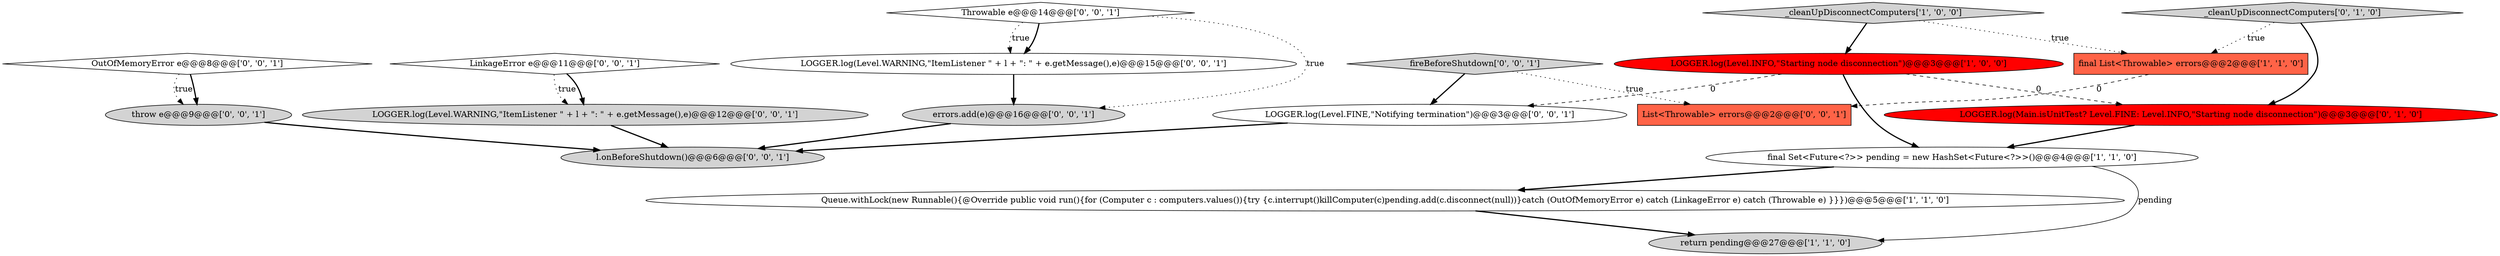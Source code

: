 digraph {
16 [style = filled, label = "LOGGER.log(Level.FINE,\"Notifying termination\")@@@3@@@['0', '0', '1']", fillcolor = white, shape = ellipse image = "AAA0AAABBB3BBB"];
9 [style = filled, label = "throw e@@@9@@@['0', '0', '1']", fillcolor = lightgray, shape = ellipse image = "AAA0AAABBB3BBB"];
3 [style = filled, label = "Queue.withLock(new Runnable(){@Override public void run(){for (Computer c : computers.values()){try {c.interrupt()killComputer(c)pending.add(c.disconnect(null))}catch (OutOfMemoryError e) catch (LinkageError e) catch (Throwable e) }}})@@@5@@@['1', '1', '0']", fillcolor = white, shape = ellipse image = "AAA0AAABBB1BBB"];
6 [style = filled, label = "_cleanUpDisconnectComputers['0', '1', '0']", fillcolor = lightgray, shape = diamond image = "AAA0AAABBB2BBB"];
10 [style = filled, label = "OutOfMemoryError e@@@8@@@['0', '0', '1']", fillcolor = white, shape = diamond image = "AAA0AAABBB3BBB"];
1 [style = filled, label = "final Set<Future<?>> pending = new HashSet<Future<?>>()@@@4@@@['1', '1', '0']", fillcolor = white, shape = ellipse image = "AAA0AAABBB1BBB"];
8 [style = filled, label = "LOGGER.log(Level.WARNING,\"ItemListener \" + l + \": \" + e.getMessage(),e)@@@12@@@['0', '0', '1']", fillcolor = lightgray, shape = ellipse image = "AAA0AAABBB3BBB"];
11 [style = filled, label = "LOGGER.log(Level.WARNING,\"ItemListener \" + l + \": \" + e.getMessage(),e)@@@15@@@['0', '0', '1']", fillcolor = white, shape = ellipse image = "AAA0AAABBB3BBB"];
13 [style = filled, label = "LinkageError e@@@11@@@['0', '0', '1']", fillcolor = white, shape = diamond image = "AAA0AAABBB3BBB"];
14 [style = filled, label = "fireBeforeShutdown['0', '0', '1']", fillcolor = lightgray, shape = diamond image = "AAA0AAABBB3BBB"];
15 [style = filled, label = "List<Throwable> errors@@@2@@@['0', '0', '1']", fillcolor = tomato, shape = box image = "AAA0AAABBB3BBB"];
17 [style = filled, label = "l.onBeforeShutdown()@@@6@@@['0', '0', '1']", fillcolor = lightgray, shape = ellipse image = "AAA0AAABBB3BBB"];
2 [style = filled, label = "LOGGER.log(Level.INFO,\"Starting node disconnection\")@@@3@@@['1', '0', '0']", fillcolor = red, shape = ellipse image = "AAA1AAABBB1BBB"];
18 [style = filled, label = "errors.add(e)@@@16@@@['0', '0', '1']", fillcolor = lightgray, shape = ellipse image = "AAA0AAABBB3BBB"];
5 [style = filled, label = "return pending@@@27@@@['1', '1', '0']", fillcolor = lightgray, shape = ellipse image = "AAA0AAABBB1BBB"];
0 [style = filled, label = "_cleanUpDisconnectComputers['1', '0', '0']", fillcolor = lightgray, shape = diamond image = "AAA0AAABBB1BBB"];
7 [style = filled, label = "LOGGER.log(Main.isUnitTest? Level.FINE: Level.INFO,\"Starting node disconnection\")@@@3@@@['0', '1', '0']", fillcolor = red, shape = ellipse image = "AAA1AAABBB2BBB"];
4 [style = filled, label = "final List<Throwable> errors@@@2@@@['1', '1', '0']", fillcolor = tomato, shape = box image = "AAA0AAABBB1BBB"];
12 [style = filled, label = "Throwable e@@@14@@@['0', '0', '1']", fillcolor = white, shape = diamond image = "AAA0AAABBB3BBB"];
14->16 [style = bold, label=""];
1->5 [style = solid, label="pending"];
7->1 [style = bold, label=""];
2->1 [style = bold, label=""];
0->4 [style = dotted, label="true"];
0->2 [style = bold, label=""];
12->11 [style = bold, label=""];
1->3 [style = bold, label=""];
18->17 [style = bold, label=""];
9->17 [style = bold, label=""];
12->18 [style = dotted, label="true"];
16->17 [style = bold, label=""];
2->7 [style = dashed, label="0"];
10->9 [style = dotted, label="true"];
11->18 [style = bold, label=""];
12->11 [style = dotted, label="true"];
8->17 [style = bold, label=""];
14->15 [style = dotted, label="true"];
3->5 [style = bold, label=""];
6->4 [style = dotted, label="true"];
13->8 [style = dotted, label="true"];
4->15 [style = dashed, label="0"];
2->16 [style = dashed, label="0"];
10->9 [style = bold, label=""];
13->8 [style = bold, label=""];
6->7 [style = bold, label=""];
}
